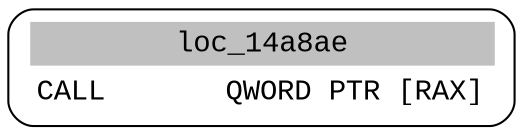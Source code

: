 digraph asm_graph {
1941 [
shape="Mrecord" fontname="Courier New"label =<<table border="0" cellborder="0" cellpadding="3"><tr><td align="center" colspan="2" bgcolor="grey">loc_14a8ae</td></tr><tr><td align="left">CALL       QWORD PTR [RAX]</td></tr></table>> ];
}